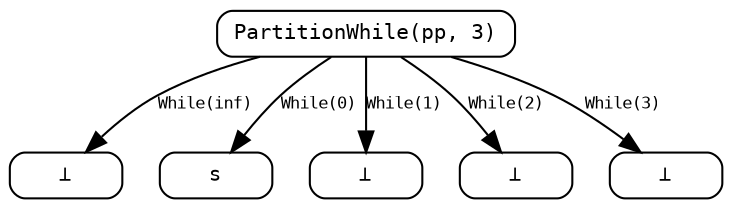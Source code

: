 digraph PartitionWhile {
	margin=0.01;
	fontsize=8.0;
	fontname="Monospace";
	color=white;

	node [fontsize=10.0, height=0.3, shape=record, style=rounded, fontname="Monospace"];
	edge [fontsize=8.0, fontname="Monospace"];


	i0 -> i1 [label="While(inf)"];
	i0 -> i2 [label="While(0)"];
	i0 -> i3 [label="While(1)"];
	i0 -> i4 [label="While(2)"];
	i0 -> i5 [label="While(3)"];

	i0 [label="PartitionWhile(pp, 3)"];
	i1 [label="⊥"];
	i2 [label="s"];
	i3 [label="⊥"];
	i4 [label="⊥"];
	i5 [label="⊥"];
}
